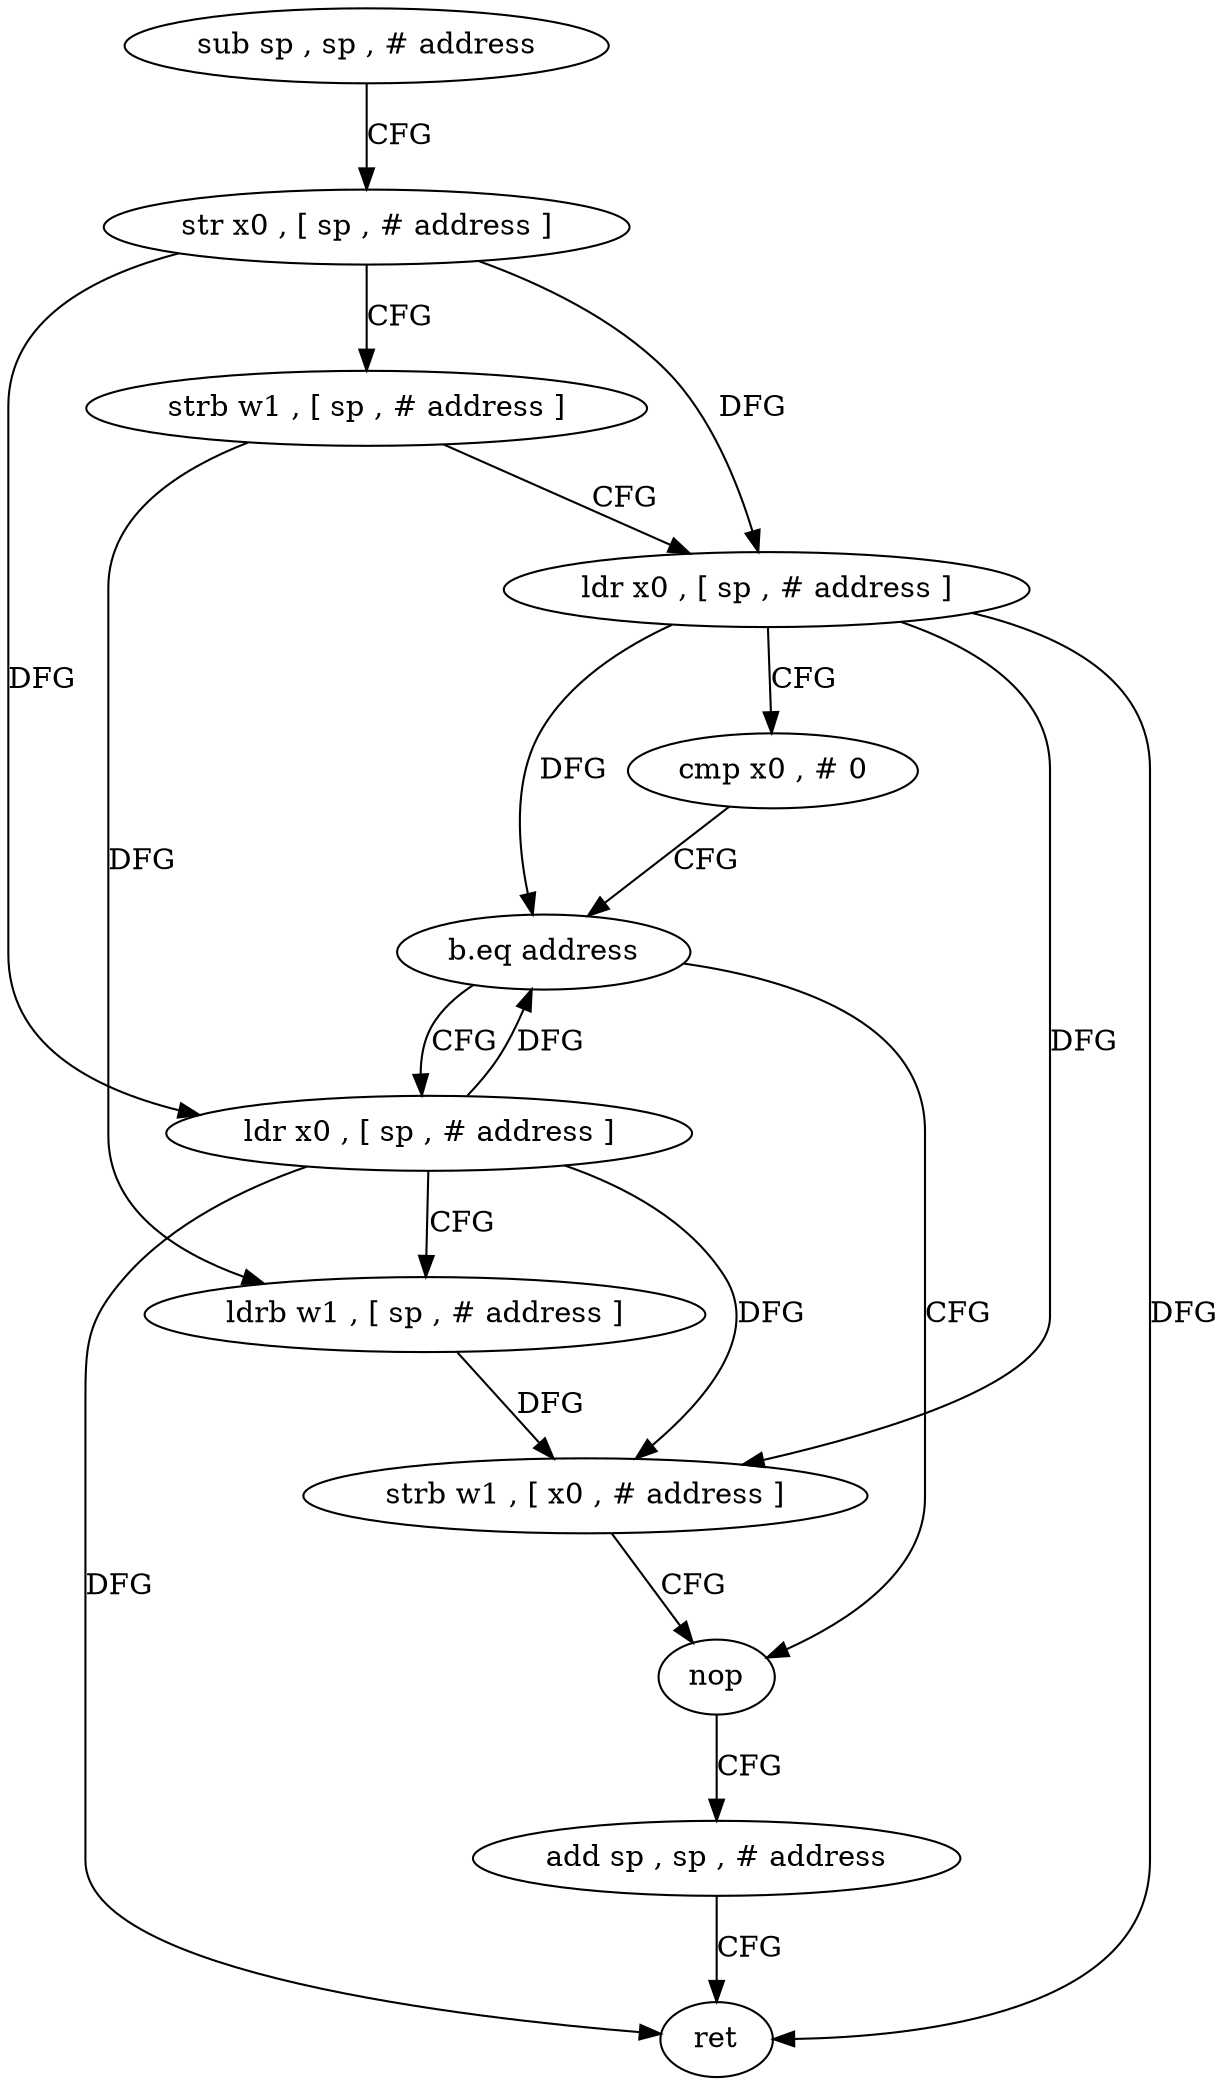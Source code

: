digraph "func" {
"4348024" [label = "sub sp , sp , # address" ]
"4348028" [label = "str x0 , [ sp , # address ]" ]
"4348032" [label = "strb w1 , [ sp , # address ]" ]
"4348036" [label = "ldr x0 , [ sp , # address ]" ]
"4348040" [label = "cmp x0 , # 0" ]
"4348044" [label = "b.eq address" ]
"4348060" [label = "nop" ]
"4348048" [label = "ldr x0 , [ sp , # address ]" ]
"4348064" [label = "add sp , sp , # address" ]
"4348068" [label = "ret" ]
"4348052" [label = "ldrb w1 , [ sp , # address ]" ]
"4348056" [label = "strb w1 , [ x0 , # address ]" ]
"4348024" -> "4348028" [ label = "CFG" ]
"4348028" -> "4348032" [ label = "CFG" ]
"4348028" -> "4348036" [ label = "DFG" ]
"4348028" -> "4348048" [ label = "DFG" ]
"4348032" -> "4348036" [ label = "CFG" ]
"4348032" -> "4348052" [ label = "DFG" ]
"4348036" -> "4348040" [ label = "CFG" ]
"4348036" -> "4348044" [ label = "DFG" ]
"4348036" -> "4348068" [ label = "DFG" ]
"4348036" -> "4348056" [ label = "DFG" ]
"4348040" -> "4348044" [ label = "CFG" ]
"4348044" -> "4348060" [ label = "CFG" ]
"4348044" -> "4348048" [ label = "CFG" ]
"4348060" -> "4348064" [ label = "CFG" ]
"4348048" -> "4348052" [ label = "CFG" ]
"4348048" -> "4348044" [ label = "DFG" ]
"4348048" -> "4348068" [ label = "DFG" ]
"4348048" -> "4348056" [ label = "DFG" ]
"4348064" -> "4348068" [ label = "CFG" ]
"4348052" -> "4348056" [ label = "DFG" ]
"4348056" -> "4348060" [ label = "CFG" ]
}
